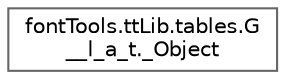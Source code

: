 digraph "Graphical Class Hierarchy"
{
 // LATEX_PDF_SIZE
  bgcolor="transparent";
  edge [fontname=Helvetica,fontsize=10,labelfontname=Helvetica,labelfontsize=10];
  node [fontname=Helvetica,fontsize=10,shape=box,height=0.2,width=0.4];
  rankdir="LR";
  Node0 [id="Node000000",label="fontTools.ttLib.tables.G\l__l_a_t._Object",height=0.2,width=0.4,color="grey40", fillcolor="white", style="filled",URL="$de/d29/classfontTools_1_1ttLib_1_1tables_1_1G____l__a__t_1_1__Object.html",tooltip=" "];
}
